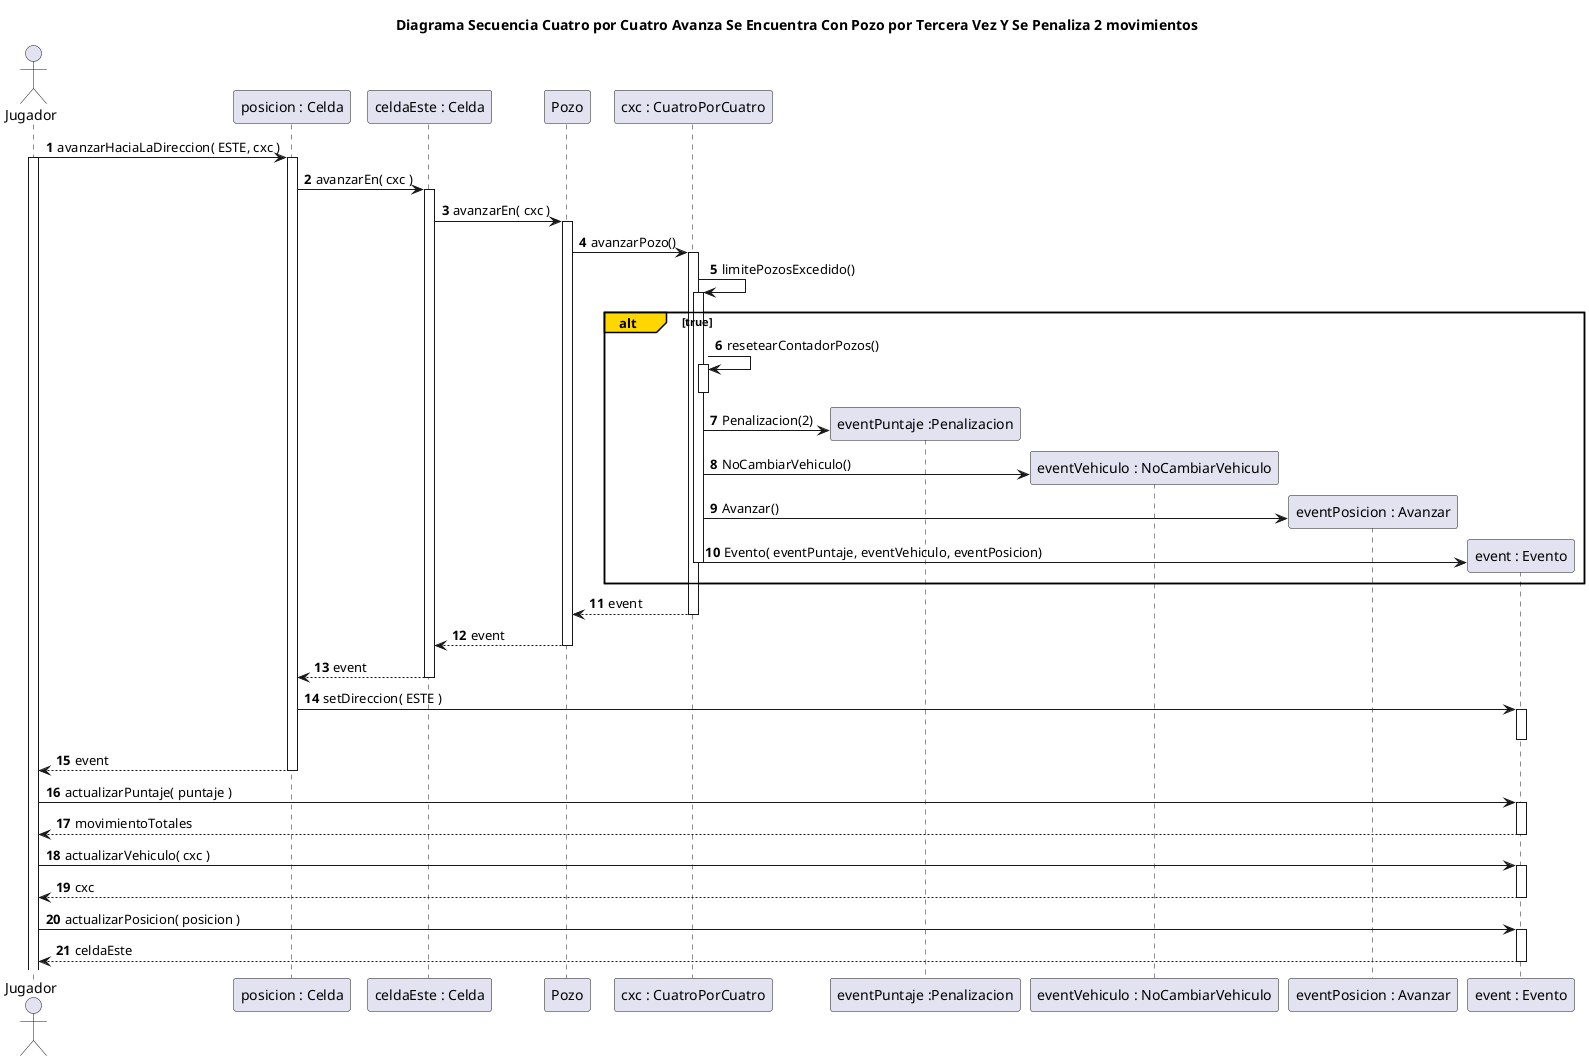 @startuml
title Diagrama Secuencia Cuatro por Cuatro Avanza Se Encuentra Con Pozo por Tercera Vez Y Se Penaliza 2 movimientos


autonumber

actor Jugador

Jugador -> "posicion : Celda"++: avanzarHaciaLaDireccion( ESTE, cxc )

activate Jugador
"posicion : Celda" -> "celdaEste : Celda"++: avanzarEn( cxc )


"celdaEste : Celda" -> Pozo++: avanzarEn( cxc )
Pozo -> "cxc : CuatroPorCuatro"++: avanzarPozo()

"cxc : CuatroPorCuatro" -> "cxc : CuatroPorCuatro"++: limitePozosExcedido()

alt#Gold   true
    "cxc : CuatroPorCuatro" ->"cxc : CuatroPorCuatro"++: resetearContadorPozos()
    deactivate "cxc : CuatroPorCuatro"
    create "eventPuntaje :Penalizacion"
    "cxc : CuatroPorCuatro"-> "eventPuntaje :Penalizacion": Penalizacion(2)

    create "eventVehiculo : NoCambiarVehiculo"
    "cxc : CuatroPorCuatro"-> "eventVehiculo : NoCambiarVehiculo": NoCambiarVehiculo()

    create "eventPosicion : Avanzar"
    "cxc : CuatroPorCuatro"-> "eventPosicion : Avanzar": Avanzar()

    create "event : Evento"
    "cxc : CuatroPorCuatro"  -> "event : Evento": Evento( eventPuntaje, eventVehiculo, eventPosicion)

    deactivate "cxc : CuatroPorCuatro"

end
    "cxc : CuatroPorCuatro" --> Pozo--: event

Pozo --> "celdaEste : Celda": event
deactivate Pozo


"celdaEste : Celda" --> "posicion : Celda": event
deactivate "celdaEste : Celda"

"posicion : Celda" -> "event : Evento"++: setDireccion( ESTE )
deactivate "event : Evento"
"posicion : Celda" --> Jugador--: event


Jugador -> "event : Evento"++: actualizarPuntaje( puntaje )
Jugador <-- "event : Evento"--: movimientoTotales

Jugador -> "event : Evento"++: actualizarVehiculo( cxc )
Jugador <-- "event : Evento"--: cxc

Jugador -> "event : Evento"++: actualizarPosicion( posicion )
Jugador <-- "event : Evento"--: celdaEste
@enduml